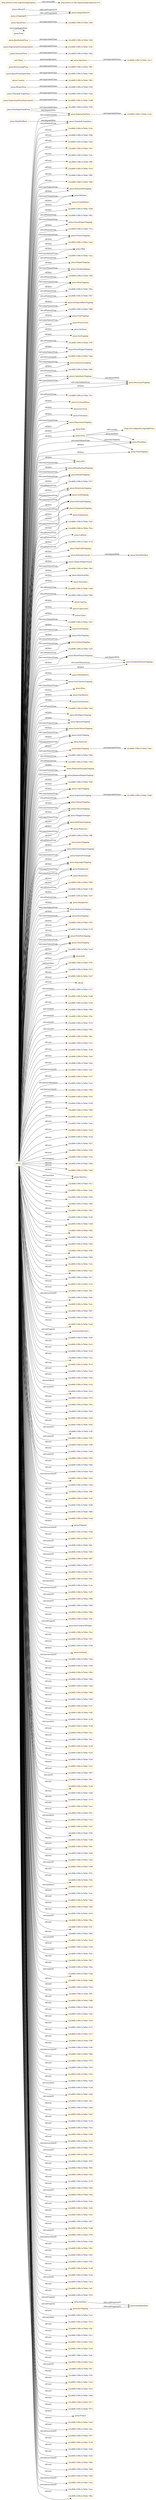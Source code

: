 digraph ar2dtool_diagram { 
rankdir=LR;
size="1501"
node [shape = rectangle, color="orange"]; "pizza:MozzarellaTopping" "pizza:Medium" "pizza:FruttiDiMare" "22cd0f0:15f9c1e7b0d:-7e8b" "22cd0f0:15f9c1e7b0d:-7f61" "pizza:VegetarianPizzaEquivalent2" "22cd0f0:15f9c1e7b0d:-7eab" "pizza:GreenPepperTopping" "22cd0f0:15f9c1e7b0d:-7f7a" "pizza:PrawnsTopping" "22cd0f0:15f9c1e7b0d:-7ea2" "pizza:Mild" "22cd0f0:15f9c1e7b0d:-7eca" "pizza:PepperTopping" "pizza:ChickenTopping" "22cd0f0:15f9c1e7b0d:-7fbf" "pizza:MeatTopping" "22cd0f0:15f9c1e7b0d:-7f4a" "22cd0f0:15f9c1e7b0d:-7f57" "pizza:HotSpicedBeefTopping" "22cd0f0:15f9c1e7b0d:-7f88" "pizza:FruitTopping" "pizza:PrinceCarlo" "pizza:Siciliana" "pizza:NutTopping" "22cd0f0:15f9c1e7b0d:-7f3f" "22cd0f0:15f9c1e7b0d:-7f54" "pizza:SweetPepperTopping" "pizza:Country" "pizza:ThinAndCrispyBase" "pizza:ParmesanTopping" "22cd0f0:15f9c1e7b0d:-7fdd" "pizza:CajunSpiceTopping" "22cd0f0:15f9c1e7b0d:-7f38" "22cd0f0:15f9c1e7b0d:-7fcc" "pizza:UnclosedPizza" "pizza:IceCream" "pizza:Fiorentina" "pizza:PeperonataTopping" "pizza:SpicyPizzaEquivalent" "22cd0f0:15f9c1e7b0d:-7eb3" "22cd0f0:15f9c1e7b0d:-7f6c" "pizza:Soho" "22cd0f0:15f9c1e7b0d:-7fb5" "pizza:PizzaBase" "pizza:InterestingPizza" "pizza:RosemaryTopping" "pizza:Hot" "pizza:MixedSeafoodTopping" "pizza:Spiciness" "pizza:RocketTopping" "22cd0f0:15f9c1e7b0d:-7f17" "pizza:CheeseyPizza" "pizza:ValuePartition" "pizza:MushroomTopping" "22cd0f0:15f9c1e7b0d:-7fba" "pizza:LeekTopping" "22cd0f0:15f9c1e7b0d:-7e9c" "pizza:ArtichokeTopping" "pizza:GorgonzolaTopping" "pizza:Napoletana" "22cd0f0:15f9c1e7b0d:-7fa5" "22cd0f0:15f9c1e7b0d:-7f2a" "pizza:LaReine" "22cd0f0:15f9c1e7b0d:-7efd" "22cd0f0:15f9c1e7b0d:-7e7b" "pizza:VegetableTopping" "pizza:DomainConcept" "pizza:TobascoPepperSauce" "22cd0f0:15f9c1e7b0d:-7fb3" "pizza:AmericanHot" "pizza:Veneziana" "22cd0f0:15f9c1e7b0d:-7e94" "22cd0f0:15f9c1e7b0d:-7f94" "pizza:Food" "pizza:Caprina" "pizza:Capricciosa" "22cd0f0:15f9c1e7b0d:-7ea4" "pizza:Cajun" "22cd0f0:15f9c1e7b0d:-7eb7" "pizza:FishTopping" "pizza:OliveTopping" "pizza:SultanaTopping" "22cd0f0:15f9c1e7b0d:-7ec3" "22cd0f0:15f9c1e7b0d:-7ef3" "pizza:SlicedTomatoTopping" "pizza:PolloAdAstra" "pizza:FourCheesesTopping" "pizza:Rosa" "22cd0f0:15f9c1e7b0d:-7ebb" "pizza:Giardiniera" "pizza:FourSeasons" "22cd0f0:15f9c1e7b0d:-7fed" "pizza:HerbSpiceTopping" "pizza:SpinachTopping" "pizza:GoatsCheeseTopping" "22cd0f0:15f9c1e7b0d:-7ebf" "pizza:DeepPanBase" "pizza:GarlicTopping" "pizza:American" "pizza:SundriedTomatoTopping" "pizza:SpicyTopping" "22cd0f0:15f9c1e7b0d:-7f00" "22cd0f0:15f9c1e7b0d:-7ee6" "pizza:PizzaTopping" "pizza:PeperoniSausageTopping" "pizza:JalapenoPepperTopping" "22cd0f0:15f9c1e7b0d:-7f36" "pizza:CaperTopping" "pizza:VegetarianTopping" "pizza:ThinAndCrispyPizza" "pizza:TomatoTopping" "pizza:CheeseTopping" "pizza:SpicyPizza" "pizza:SloppyGiuseppe" "pizza:RedOnionTopping" "pizza:Parmense" "22cd0f0:15f9c1e7b0d:-7ff8" "pizza:SauceTopping" "pizza:Pizza" "pizza:HotGreenPepperTopping" "pizza:VegetarianPizzaEquivalent1" "pizza:RealItalianPizza" "pizza:QuattroFormaggi" "pizza:AsparagusTopping" "pizza:MeatyPizza" "22cd0f0:15f9c1e7b0d:-7e8d" "pizza:PineKernels" "pizza:Mushroom" "22cd0f0:15f9c1e7b0d:-7f09" "22cd0f0:15f9c1e7b0d:-7e9f" "22cd0f0:15f9c1e7b0d:-7e98" "22cd0f0:15f9c1e7b0d:-7ed7" "pizza:Margherita" "pizza:AnchoviesTopping" "pizza:HamTopping" "pizza:VegetarianPizza" "pizza:NonVegetarianPizza" "pizza:PetitPoisTopping" "pizza:OnionTopping" ; /*classes style*/
	"pizza:VegetarianPizzaEquivalent1" -> "22cd0f0:15f9c1e7b0d:-7e9c" [ label = "owl:equivalentClass" ];
	"NULL" -> "pizza:CheeseTopping" [ label = "rdf:first" ];
	"NULL" -> "22cd0f0:15f9c1e7b0d:-7ec8" [ label = "rdf:rest" ];
	"NULL" -> "pizza:PeperoniSausageTopping" [ label = "rdf:first" ];
	"NULL" -> "pizza:Italy" [ label = "rdf:first" ];
	"NULL" -> "22cd0f0:15f9c1e7b0d:-7f76" [ label = "rdf:rest" ];
	"NULL" -> "pizza:RocketTopping" [ label = "owl:someValuesFrom" ];
	"NULL" -> "22cd0f0:15f9c1e7b0d:-7f12" [ label = "rdf:rest" ];
	"NULL" -> "pizza:PizzaBase" [ label = "owl:someValuesFrom" ];
	"NULL" -> "pizza:FourCheesesTopping" [ label = "rdf:first" ];
	"NULL" -> "pizza:Veneziana" [ label = "rdf:first" ];
	"NULL" -> "22cd0f0:15f9c1e7b0d:-7f94" [ label = "owl:allValuesFrom" ];
	"NULL" -> "22cd0f0:15f9c1e7b0d:-7e67" [ label = "rdf:rest" ];
	"NULL" -> "pizza:HerbSpiceTopping" [ label = "rdf:first" ];
	"NULL" -> "22cd0f0:15f9c1e7b0d:-7ef3" [ label = "owl:allValuesFrom" ];
	"NULL" -> "rdf:nil" [ label = "rdf:rest" ];
	"NULL" -> "22cd0f0:15f9c1e7b0d:-7e71" [ label = "owl:members" ];
	"NULL" -> "22cd0f0:15f9c1e7b0d:-7e88" [ label = "rdf:rest" ];
	"NULL" -> "22cd0f0:15f9c1e7b0d:-7e24" [ label = "rdf:rest" ];
	"NULL" -> "22cd0f0:15f9c1e7b0d:-7f49" [ label = "owl:unionOf" ];
	"NULL" -> "22cd0f0:15f9c1e7b0d:-7fdd" [ label = "owl:allValuesFrom" ];
	"NULL" -> "22cd0f0:15f9c1e7b0d:-7f3e" [ label = "owl:unionOf" ];
	"NULL" -> "22cd0f0:15f9c1e7b0d:-7ff8" [ label = "owl:allValuesFrom" ];
	"NULL" -> "pizza:Medium" [ label = "owl:someValuesFrom" ];
	"NULL" -> "pizza:MeatTopping" [ label = "owl:someValuesFrom" ];
	"NULL" -> "pizza:TobascoPepperSauce" [ label = "rdf:first" ];
	"NULL" -> "22cd0f0:15f9c1e7b0d:-7e7a" [ label = "owl:unionOf" ];
	"NULL" -> "pizza:Parmense" [ label = "rdf:first" ];
	"NULL" -> "22cd0f0:15f9c1e7b0d:-7f93" [ label = "owl:unionOf" ];
	"NULL" -> "pizza:ChickenTopping" [ label = "owl:someValuesFrom" ];
	"NULL" -> "22cd0f0:15f9c1e7b0d:-7f2a" [ label = "owl:allValuesFrom" ];
	"NULL" -> "22cd0f0:15f9c1e7b0d:-7fbc" [ label = "rdf:rest" ];
	"NULL" -> "22cd0f0:15f9c1e7b0d:-7fb3" [ label = "rdf:first" ];
	"NULL" -> "22cd0f0:15f9c1e7b0d:-7ea2" [ label = "rdf:first" ];
	"NULL" -> "pizza:OnionTopping" [ label = "owl:someValuesFrom" ];
	"NULL" -> "pizza:FruitTopping" [ label = "rdf:first" ];
	"NULL" -> "pizza:PizzaBase" [ label = "rdf:first" ];
	"NULL" -> "22cd0f0:15f9c1e7b0d:-7f15" [ label = "rdf:rest" ];
	"NULL" -> "pizza:FishTopping" [ label = "rdf:first" ];
	"NULL" -> "pizza:PineKernels" [ label = "owl:someValuesFrom" ];
	"NULL" -> "22cd0f0:15f9c1e7b0d:-7e36" [ label = "rdf:rest" ];
	"NULL" -> "22cd0f0:15f9c1e7b0d:-7e8b" [ label = "rdf:first" ];
	"NULL" -> "pizza:CajunSpiceTopping" [ label = "rdf:first" ];
	"NULL" -> "22cd0f0:15f9c1e7b0d:-7e7b" [ label = "owl:allValuesFrom" ];
	"NULL" -> "pizza:AnchoviesTopping" [ label = "owl:someValuesFrom" ];
	"NULL" -> "22cd0f0:15f9c1e7b0d:-7fa0" [ label = "rdf:rest" ];
	"NULL" -> "22cd0f0:15f9c1e7b0d:-7fad" [ label = "rdf:rest" ];
	"NULL" -> "22cd0f0:15f9c1e7b0d:-7efc" [ label = "owl:intersectionOf" ];
	"NULL" -> "22cd0f0:15f9c1e7b0d:-7e57" [ label = "rdf:rest" ];
	"NULL" -> "22cd0f0:15f9c1e7b0d:-7e25" [ label = "owl:distinctMembers" ];
	"NULL" -> "22cd0f0:15f9c1e7b0d:-7fb9" [ label = "owl:intersectionOf" ];
	"NULL" -> "22cd0f0:15f9c1e7b0d:-7f16" [ label = "owl:unionOf" ];
	"NULL" -> "pizza:JalapenoPepperTopping" [ label = "owl:someValuesFrom" ];
	"NULL" -> "22cd0f0:15f9c1e7b0d:-7e50" [ label = "rdf:rest" ];
	"NULL" -> "22cd0f0:15f9c1e7b0d:-7f06" [ label = "rdf:rest" ];
	"NULL" -> "22cd0f0:15f9c1e7b0d:-7e27" [ label = "rdf:rest" ];
	"NULL" -> "22cd0f0:15f9c1e7b0d:-7e4a" [ label = "rdf:rest" ];
	"NULL" -> "22cd0f0:15f9c1e7b0d:-7ee0" [ label = "rdf:rest" ];
	"NULL" -> "pizza:Caprina" [ label = "rdf:first" ];
	"NULL" -> "22cd0f0:15f9c1e7b0d:-7e2d" [ label = "rdf:rest" ];
	"NULL" -> "22cd0f0:15f9c1e7b0d:-7f27" [ label = "rdf:rest" ];
	"NULL" -> "pizza:GreenPepperTopping" [ label = "owl:someValuesFrom" ];
	"NULL" -> "22cd0f0:15f9c1e7b0d:-7f78" [ label = "rdf:rest" ];
	"NULL" -> "22cd0f0:15f9c1e7b0d:-7e2a" [ label = "owl:members" ];
	"NULL" -> "22cd0f0:15f9c1e7b0d:-7e6b" [ label = "rdf:rest" ];
	"NULL" -> "22cd0f0:15f9c1e7b0d:-7eb0" [ label = "rdf:rest" ];
	"NULL" -> "pizza:America" [ label = "rdf:first" ];
	"NULL" -> "22cd0f0:15f9c1e7b0d:-7fc5" [ label = "rdf:rest" ];
	"NULL" -> "22cd0f0:15f9c1e7b0d:-7e41" [ label = "rdf:rest" ];
	"NULL" -> "22cd0f0:15f9c1e7b0d:-7e92" [ label = "rdf:rest" ];
	"NULL" -> "22cd0f0:15f9c1e7b0d:-7f48" [ label = "rdf:rest" ];
	"NULL" -> "22cd0f0:15f9c1e7b0d:-7fb2" [ label = "rdf:rest" ];
	"NULL" -> "pizza:NutTopping" [ label = "rdf:first" ];
	"NULL" -> "22cd0f0:15f9c1e7b0d:-7e3b" [ label = "rdf:rest" ];
	"NULL" -> "22cd0f0:15f9c1e7b0d:-7e69" [ label = "rdf:rest" ];
	"NULL" -> "pizza:CajunSpiceTopping" [ label = "owl:someValuesFrom" ];
	"NULL" -> "pizza:HamTopping" [ label = "owl:someValuesFrom" ];
	"NULL" -> "22cd0f0:15f9c1e7b0d:-7f92" [ label = "rdf:rest" ];
	"NULL" -> "22cd0f0:15f9c1e7b0d:-7eb4" [ label = "rdf:rest" ];
	"NULL" -> "22cd0f0:15f9c1e7b0d:-7e62" [ label = "rdf:rest" ];
	"NULL" -> "pizza:AmericanHot" [ label = "rdf:first" ];
	"NULL" -> "22cd0f0:15f9c1e7b0d:-7f3b" [ label = "rdf:rest" ];
	"NULL" -> "pizza:DomainConcept" [ label = "rdf:first" ];
	"NULL" -> "22cd0f0:15f9c1e7b0d:-7f69" [ label = "rdf:rest" ];
	"NULL" -> "22cd0f0:15f9c1e7b0d:-7e5c" [ label = "rdf:rest" ];
	"NULL" -> "22cd0f0:15f9c1e7b0d:-7ea1" [ label = "rdf:rest" ];
	"NULL" -> "pizza:American" [ label = "rdf:first" ];
	"NULL" -> "22cd0f0:15f9c1e7b0d:-7f11" [ label = "rdf:rest" ];
	"NULL" -> "pizza:PetitPoisTopping" [ label = "rdf:first" ];
	"NULL" -> "pizza:Napoletana" [ label = "rdf:first" ];
	"NULL" -> "22cd0f0:15f9c1e7b0d:-7e32" [ label = "rdf:rest" ];
	"NULL" -> "pizza:PineKernels" [ label = "rdf:first" ];
	"NULL" -> "22cd0f0:15f9c1e7b0d:-7f5c" [ label = "rdf:rest" ];
	"NULL" -> "22cd0f0:15f9c1e7b0d:-7e8c" [ label = "owl:intersectionOf" ];
	"NULL" -> "22cd0f0:15f9c1e7b0d:-7e2c" [ label = "rdf:rest" ];
	"NULL" -> "pizza:SultanaTopping" [ label = "owl:someValuesFrom" ];
	"NULL" -> "pizza:JalapenoPepperTopping" [ label = "rdf:first" ];
	"NULL" -> "pizza:HotSpicedBeefTopping" [ label = "rdf:first" ];
	"NULL" -> "pizza:QuattroFormaggi" [ label = "rdf:first" ];
	"NULL" -> "22cd0f0:15f9c1e7b0d:-7fd7" [ label = "rdf:rest" ];
	"NULL" -> "22cd0f0:15f9c1e7b0d:-7e53" [ label = "rdf:rest" ];
	"NULL" -> "22cd0f0:15f9c1e7b0d:-7e4d" [ label = "rdf:rest" ];
	"NULL" -> "pizza:PizzaTopping" [ label = "rdf:first" ];
	"NULL" -> "pizza:hasSpiciness" [ label = "owl:onProperty" ];
	"NULL" -> "pizza:GarlicTopping" [ label = "rdf:first" ];
	"NULL" -> "22cd0f0:15f9c1e7b0d:-7e9e" [ label = "rdf:rest" ];
	"NULL" -> "22cd0f0:15f9c1e7b0d:-7ee3" [ label = "rdf:rest" ];
	"NULL" -> "22cd0f0:15f9c1e7b0d:-7f3f" [ label = "owl:allValuesFrom" ];
	"NULL" -> "pizza:ThinAndCrispyBase" [ label = "owl:allValuesFrom" ];
	"NULL" -> "pizza:RosemaryTopping" [ label = "owl:someValuesFrom" ];
	"NULL" -> "22cd0f0:15f9c1e7b0d:-7e23" [ label = "rdf:rest" ];
	"NULL" -> "22cd0f0:15f9c1e7b0d:-7fca" [ label = "rdf:rest" ];
	"NULL" -> "22cd0f0:15f9c1e7b0d:-7eca" [ label = "owl:allValuesFrom" ];
	"NULL" -> "22cd0f0:15f9c1e7b0d:-7e74" [ label = "rdf:rest" ];
	"NULL" -> "22cd0f0:15f9c1e7b0d:-7ec6" [ label = "rdf:rest" ];
	"NULL" -> "22cd0f0:15f9c1e7b0d:-7e6e" [ label = "rdf:rest" ];
	"NULL" -> "pizza:PrawnsTopping" [ label = "owl:someValuesFrom" ];
	"NULL" -> "pizza:ArtichokeTopping" [ label = "owl:someValuesFrom" ];
	"NULL" -> "22cd0f0:15f9c1e7b0d:-7e2e" [ label = "owl:members" ];
	"NULL" -> "22cd0f0:15f9c1e7b0d:-7ee5" [ label = "owl:unionOf" ];
	"NULL" -> "22cd0f0:15f9c1e7b0d:-7f74" [ label = "rdf:rest" ];
	"NULL" -> "22cd0f0:15f9c1e7b0d:-7feb" [ label = "rdf:rest" ];
	"NULL" -> "22cd0f0:15f9c1e7b0d:-7fc8" [ label = "rdf:rest" ];
	"NULL" -> "22cd0f0:15f9c1e7b0d:-7e44" [ label = "rdf:rest" ];
	"NULL" -> "pizza:OliveTopping" [ label = "rdf:first" ];
	"NULL" -> "22cd0f0:15f9c1e7b0d:-7e95" [ label = "rdf:rest" ];
	"NULL" -> "pizza:GreenPepperTopping" [ label = "rdf:first" ];
	"NULL" -> "22cd0f0:15f9c1e7b0d:-7eff" [ label = "owl:unionOf" ];
	"NULL" -> "22cd0f0:15f9c1e7b0d:-7ef2" [ label = "owl:unionOf" ];
	"NULL" -> "22cd0f0:15f9c1e7b0d:-7e8f" [ label = "rdf:rest" ];
	"NULL" -> "22cd0f0:15f9c1e7b0d:-7ed4" [ label = "rdf:rest" ];
	"NULL" -> "22cd0f0:15f9c1e7b0d:-7f56" [ label = "owl:unionOf" ];
	"NULL" -> "22cd0f0:15f9c1e7b0d:-7fed" [ label = "owl:allValuesFrom" ];
	"NULL" -> "22cd0f0:15f9c1e7b0d:-7fbb" [ label = "rdf:rest" ];
	"NULL" -> "22cd0f0:15f9c1e7b0d:-7fe9" [ label = "rdf:rest" ];
	"NULL" -> "22cd0f0:15f9c1e7b0d:-7eb2" [ label = "owl:intersectionOf" ];
	"NULL" -> "22cd0f0:15f9c1e7b0d:-7e65" [ label = "rdf:rest" ];
	"NULL" -> "22cd0f0:15f9c1e7b0d:-7f8f" [ label = "rdf:rest" ];
	"NULL" -> "22cd0f0:15f9c1e7b0d:-7e5f" [ label = "rdf:rest" ];
	"NULL" -> "pizza:SlicedTomatoTopping" [ label = "owl:someValuesFrom" ];
	"NULL" -> "pizza:MozzarellaTopping" [ label = "owl:someValuesFrom" ];
	"NULL" -> "22cd0f0:15f9c1e7b0d:-7e86" [ label = "rdf:rest" ];
	"NULL" -> "pizza:OliveTopping" [ label = "owl:someValuesFrom" ];
	"NULL" -> "22cd0f0:15f9c1e7b0d:-7ee6" [ label = "owl:allValuesFrom" ];
	"NULL" -> "22cd0f0:15f9c1e7b0d:-7f86" [ label = "rdf:rest" ];
	"NULL" -> "22cd0f0:15f9c1e7b0d:-7ea8" [ label = "rdf:rest" ];
	"NULL" -> "pizza:RedOnionTopping" [ label = "rdf:first" ];
	"NULL" -> "pizza:England" [ label = "rdf:first" ];
	"NULL" -> "22cd0f0:15f9c1e7b0d:-7e9b" [ label = "owl:intersectionOf" ];
	"NULL" -> "22cd0f0:15f9c1e7b0d:-7e77" [ label = "rdf:rest" ];
	"NULL" -> "pizza:HotGreenPepperTopping" [ label = "rdf:first" ];
	"NULL" -> "22cd0f0:15f9c1e7b0d:-7fdc" [ label = "owl:unionOf" ];
	"NULL" -> "22cd0f0:15f9c1e7b0d:-7f29" [ label = "owl:unionOf" ];
	"NULL" -> "pizza:CaperTopping" [ label = "rdf:first" ];
	"NULL" -> "22cd0f0:15f9c1e7b0d:-7ed7" [ label = "owl:allValuesFrom" ];
	"NULL" -> "22cd0f0:15f9c1e7b0d:-7f87" [ label = "owl:unionOf" ];
	"NULL" -> "22cd0f0:15f9c1e7b0d:-7f77" [ label = "rdf:rest" ];
	"NULL" -> "22cd0f0:15f9c1e7b0d:-7f13" [ label = "rdf:rest" ];
	"NULL" -> "22cd0f0:15f9c1e7b0d:-7ebc" [ label = "rdf:rest" ];
	"NULL" -> "22cd0f0:15f9c1e7b0d:-7e3e" [ label = "owl:members" ];
	"NULL" -> "22cd0f0:15f9c1e7b0d:-7e97" [ label = "owl:intersectionOf" ];
	"NULL" -> "22cd0f0:15f9c1e7b0d:-7f08" [ label = "owl:unionOf" ];
	"NULL" -> "pizza:CheeseTopping" [ label = "owl:someValuesFrom" ];
	"NULL" -> "pizza:GorgonzolaTopping" [ label = "rdf:first" ];
	"NULL" -> "22cd0f0:15f9c1e7b0d:-7f60" [ label = "owl:unionOf" ];
	"NULL" -> "pizza:HotGreenPepperTopping" [ label = "owl:someValuesFrom" ];
	"NULL" -> "22cd0f0:15f9c1e7b0d:-7f04" [ label = "rdf:rest" ];
	"NULL" -> "22cd0f0:15f9c1e7b0d:-7efe" [ label = "rdf:rest" ];
	"NULL" -> "pizza:hasCountryOfOrigin" [ label = "owl:onProperty" ];
	"NULL" -> "22cd0f0:15f9c1e7b0d:-7f57" [ label = "owl:allValuesFrom" ];
	"NULL" -> "22cd0f0:15f9c1e7b0d:-7fa2" [ label = "rdf:rest" ];
	"NULL" -> "pizza:FishTopping" [ label = "owl:someValuesFrom" ];
	"NULL" -> "22cd0f0:15f9c1e7b0d:-7f25" [ label = "rdf:rest" ];
	"NULL" -> "pizza:Fiorentina" [ label = "rdf:first" ];
	"NULL" -> "pizza:SpicyTopping" [ label = "owl:someValuesFrom" ];
	"NULL" -> "22cd0f0:15f9c1e7b0d:-7e46" [ label = "rdf:rest" ];
	"NULL" -> "pizza:Germany" [ label = "rdf:first" ];
	"NULL" -> "22cd0f0:15f9c1e7b0d:-7e94" [ label = "owl:allValuesFrom" ];
	"NULL" -> "pizza:GoatsCheeseTopping" [ label = "rdf:first" ];
	"NULL" -> "pizza:OnionTopping" [ label = "rdf:first" ];
	"NULL" -> "22cd0f0:15f9c1e7b0d:-7eba" [ label = "owl:intersectionOf" ];
	"NULL" -> "22cd0f0:15f9c1e7b0d:-7e90" [ label = "rdf:rest" ];
	"NULL" -> "22cd0f0:15f9c1e7b0d:-7fb0" [ label = "rdf:rest" ];
	"NULL" -> "22cd0f0:15f9c1e7b0d:-7fbd" [ label = "rdf:rest" ];
	"NULL" -> "22cd0f0:15f9c1e7b0d:-7e8a" [ label = "rdf:rest" ];
	"NULL" -> "22cd0f0:15f9c1e7b0d:-7f90" [ label = "rdf:rest" ];
	"NULL" -> "22cd0f0:15f9c1e7b0d:-7e60" [ label = "rdf:rest" ];
	"NULL" -> "22cd0f0:15f9c1e7b0d:-7e37" [ label = "rdf:rest" ];
	"NULL" -> "22cd0f0:15f9c1e7b0d:-7ef0" [ label = "rdf:rest" ];
	"NULL" -> "pizza:UnclosedPizza" [ label = "rdf:first" ];
	"NULL" -> "22cd0f0:15f9c1e7b0d:-7e30" [ label = "rdf:rest" ];
	"NULL" -> "22cd0f0:15f9c1e7b0d:-7e59" [ label = "owl:members" ];
	"NULL" -> "22cd0f0:15f9c1e7b0d:-7fa1" [ label = "rdf:rest" ];
	"NULL" -> "22cd0f0:15f9c1e7b0d:-7fae" [ label = "rdf:rest" ];
	"NULL" -> "22cd0f0:15f9c1e7b0d:-7e58" [ label = "rdf:rest" ];
	"NULL" -> "22cd0f0:15f9c1e7b0d:-7ec0" [ label = "rdf:rest" ];
	"NULL" -> "22cd0f0:15f9c1e7b0d:-7f3d" [ label = "rdf:rest" ];
	"NULL" -> "pizza:SweetPepperTopping" [ label = "rdf:first" ];
	"NULL" -> "22cd0f0:15f9c1e7b0d:-7e51" [ label = "rdf:rest" ];
	"NULL" -> "22cd0f0:15f9c1e7b0d:-7f07" [ label = "rdf:rest" ];
	"NULL" -> "22cd0f0:15f9c1e7b0d:-7fb1" [ label = "owl:oneOf" ];
	"NULL" -> "22cd0f0:15f9c1e7b0d:-7e28" [ label = "rdf:rest" ];
	"NULL" -> "22cd0f0:15f9c1e7b0d:-7e4b" [ label = "rdf:rest" ];
	"NULL" -> "22cd0f0:15f9c1e7b0d:-7e79" [ label = "rdf:rest" ];
	"NULL" -> "22cd0f0:15f9c1e7b0d:-7ee1" [ label = "rdf:rest" ];
	"NULL" -> "22cd0f0:15f9c1e7b0d:-7f51" [ label = "rdf:rest" ];
	"NULL" -> "22cd0f0:15f9c1e7b0d:-7e55" [ label = "owl:members" ];
	"NULL" -> "22cd0f0:15f9c1e7b0d:-7e21" [ label = "rdf:rest" ];
	"NULL" -> "22cd0f0:15f9c1e7b0d:-7f09" [ label = "owl:allValuesFrom" ];
	"NULL" -> "22cd0f0:15f9c1e7b0d:-7f28" [ label = "rdf:rest" ];
	"NULL" -> "pizza:VegetarianTopping" [ label = "owl:allValuesFrom" ];
	"NULL" -> "pizza:MushroomTopping" [ label = "rdf:first" ];
	"NULL" -> "pizza:HotSpicedBeefTopping" [ label = "owl:someValuesFrom" ];
	"NULL" -> "22cd0f0:15f9c1e7b0d:-7e49" [ label = "rdf:rest" ];
	"NULL" -> "22cd0f0:15f9c1e7b0d:-7e6c" [ label = "rdf:rest" ];
	"NULL" -> "22cd0f0:15f9c1e7b0d:-7e4f" [ label = "rdf:rest" ];
	"NULL" -> "22cd0f0:15f9c1e7b0d:-7e42" [ label = "rdf:rest" ];
	"NULL" -> "pizza:RedOnionTopping" [ label = "owl:someValuesFrom" ];
	"NULL" -> "22cd0f0:15f9c1e7b0d:-7e89" [ label = "owl:unionOf" ];
	"NULL" -> "22cd0f0:15f9c1e7b0d:-7f72" [ label = "rdf:rest" ];
	"NULL" -> "22cd0f0:15f9c1e7b0d:-7fc6" [ label = "rdf:rest" ];
	"NULL" -> "pizza:America" [ label = "owl:hasValue" ];
	"NULL" -> "22cd0f0:15f9c1e7b0d:-7e47" [ label = "owl:members" ];
	"NULL" -> "22cd0f0:15f9c1e7b0d:-7e3c" [ label = "rdf:rest" ];
	"NULL" -> "pizza:PeperonataTopping" [ label = "owl:someValuesFrom" ];
	"NULL" -> "22cd0f0:15f9c1e7b0d:-7ed2" [ label = "rdf:rest" ];
	"NULL" -> "22cd0f0:15f9c1e7b0d:-7edf" [ label = "rdf:rest" ];
	"NULL" -> "pizza:TobascoPepperSauce" [ label = "owl:someValuesFrom" ];
	"NULL" -> "22cd0f0:15f9c1e7b0d:-7e63" [ label = "rdf:rest" ];
	"NULL" -> "pizza:TomatoTopping" [ label = "rdf:first" ];
	"NULL" -> "22cd0f0:15f9c1e7b0d:-7fbe" [ label = "owl:unionOf" ];
	"NULL" -> "22cd0f0:15f9c1e7b0d:-7f3c" [ label = "rdf:rest" ];
	"NULL" -> "22cd0f0:15f9c1e7b0d:-7f8d" [ label = "rdf:rest" ];
	"NULL" -> "22cd0f0:15f9c1e7b0d:-7ec9" [ label = "owl:unionOf" ];
	"NULL" -> "22cd0f0:15f9c1e7b0d:-7e5d" [ label = "rdf:rest" ];
	"NULL" -> "22cd0f0:15f9c1e7b0d:-7fcb" [ label = "owl:unionOf" ];
	"NULL" -> "pizza:SundriedTomatoTopping" [ label = "owl:someValuesFrom" ];
	"NULL" -> "pizza:PrinceCarlo" [ label = "rdf:first" ];
	"NULL" -> "22cd0f0:15f9c1e7b0d:-7fb7" [ label = "rdf:rest" ];
	"NULL" -> "22cd0f0:15f9c1e7b0d:-7fda" [ label = "rdf:rest" ];
	"NULL" -> "22cd0f0:15f9c1e7b0d:-7ed6" [ label = "owl:unionOf" ];
	"NULL" -> "22cd0f0:15f9c1e7b0d:-7e84" [ label = "rdf:rest" ];
	"NULL" -> "pizza:GorgonzolaTopping" [ label = "owl:someValuesFrom" ];
	"NULL" -> "pizza:ParmesanTopping" [ label = "owl:someValuesFrom" ];
	"NULL" -> "22cd0f0:15f9c1e7b0d:-7f5d" [ label = "rdf:rest" ];
	"NULL" -> "22cd0f0:15f9c1e7b0d:-7ff5" [ label = "rdf:rest" ];
	"NULL" -> "pizza:MeatTopping" [ label = "rdf:first" ];
	"NULL" -> "pizza:SloppyGiuseppe" [ label = "rdf:first" ];
	"NULL" -> "pizza:AnchoviesTopping" [ label = "rdf:first" ];
	"NULL" -> "22cd0f0:15f9c1e7b0d:-7fd8" [ label = "rdf:rest" ];
	"NULL" -> "22cd0f0:15f9c1e7b0d:-7e54" [ label = "rdf:rest" ];
	"NULL" -> "22cd0f0:15f9c1e7b0d:-7fcc" [ label = "owl:allValuesFrom" ];
	"NULL" -> "22cd0f0:15f9c1e7b0d:-7e4e" [ label = "rdf:rest" ];
	"NULL" -> "22cd0f0:15f9c1e7b0d:-7f88" [ label = "owl:allValuesFrom" ];
	"NULL" -> "pizza:LeekTopping" [ label = "owl:someValuesFrom" ];
	"NULL" -> "22cd0f0:15f9c1e7b0d:-7ee4" [ label = "rdf:rest" ];
	"NULL" -> "pizza:Mushroom" [ label = "rdf:first" ];
	"NULL" -> "22cd0f0:15f9c1e7b0d:-7fbf" [ label = "owl:allValuesFrom" ];
	"NULL" -> "pizza:FruitTopping" [ label = "owl:someValuesFrom" ];
	"NULL" -> "22cd0f0:15f9c1e7b0d:-7e75" [ label = "rdf:rest" ];
	"NULL" -> "pizza:Cajun" [ label = "rdf:first" ];
	"NULL" -> "22cd0f0:15f9c1e7b0d:-7ec7" [ label = "rdf:rest" ];
	"NULL" -> "22cd0f0:15f9c1e7b0d:-7f9f" [ label = "rdf:rest" ];
	"NULL" -> "pizza:Mild" [ label = "rdf:first" ];
	"NULL" -> "pizza:Hot" [ label = "rdf:first" ];
	"NULL" -> "22cd0f0:15f9c1e7b0d:-7e6f" [ label = "rdf:rest" ];
	"NULL" -> "pizza:LeekTopping" [ label = "rdf:first" ];
	"NULL" -> "pizza:AsparagusTopping" [ label = "rdf:first" ];
	"NULL" -> "22cd0f0:15f9c1e7b0d:-7f6b" [ label = "owl:intersectionOf" ];
	"NULL" -> "22cd0f0:15f9c1e7b0d:-7f75" [ label = "rdf:rest" ];
	"NULL" -> "22cd0f0:15f9c1e7b0d:-7fc9" [ label = "rdf:rest" ];
	"NULL" -> "22cd0f0:15f9c1e7b0d:-7e45" [ label = "rdf:rest" ];
	"NULL" -> "22cd0f0:15f9c1e7b0d:-7ed5" [ label = "rdf:rest" ];
	"NULL" -> "22cd0f0:15f9c1e7b0d:-7e39" [ label = "owl:members" ];
	"NULL" -> "22cd0f0:15f9c1e7b0d:-7e66" [ label = "rdf:rest" ];
	"NULL" -> "22cd0f0:15f9c1e7b0d:-7fec" [ label = "owl:unionOf" ];
	"NULL" -> "22cd0f0:15f9c1e7b0d:-7eb8" [ label = "rdf:rest" ];
	"NULL" -> "pizza:FourCheesesTopping" [ label = "owl:someValuesFrom" ];
	"NULL" -> "pizza:RosemaryTopping" [ label = "rdf:first" ];
	"NULL" -> "22cd0f0:15f9c1e7b0d:-7e87" [ label = "rdf:rest" ];
	"NULL" -> "pizza:MixedSeafoodTopping" [ label = "rdf:first" ];
	"NULL" -> "pizza:Mild" [ label = "owl:someValuesFrom" ];
	"NULL" -> "pizza:AsparagusTopping" [ label = "owl:someValuesFrom" ];
	"NULL" -> "pizza:ArtichokeTopping" [ label = "rdf:first" ];
	"NULL" -> "pizza:PrawnsTopping" [ label = "rdf:first" ];
	"NULL" -> "pizza:GarlicTopping" [ label = "owl:someValuesFrom" ];
	"NULL" -> "pizza:IceCream" [ label = "rdf:first" ];
	"NULL" -> "22cd0f0:15f9c1e7b0d:-7e78" [ label = "rdf:rest" ];
	"NULL" -> "22cd0f0:15f9c1e7b0d:-7f17" [ label = "owl:allValuesFrom" ];
	"NULL" -> "pizza:ParmesanTopping" [ label = "rdf:first" ];
	"NULL" -> "pizza:ChickenTopping" [ label = "rdf:first" ];
	"NULL" -> "pizza:MozzarellaTopping" [ label = "rdf:first" ];
	"NULL" -> "22cd0f0:15f9c1e7b0d:-7f14" [ label = "rdf:rest" ];
	"NULL" -> "22cd0f0:15f9c1e7b0d:-7e99" [ label = "rdf:rest" ];
	"NULL" -> "22cd0f0:15f9c1e7b0d:-7e35" [ label = "rdf:rest" ];
	"NULL" -> "pizza:Rosa" [ label = "rdf:first" ];
	"NULL" -> "22cd0f0:15f9c1e7b0d:-7f00" [ label = "owl:allValuesFrom" ];
	"NULL" -> "22cd0f0:15f9c1e7b0d:-7f53" [ label = "owl:intersectionOf" ];
	"NULL" -> "pizza:SauceTopping" [ label = "rdf:first" ];
	"NULL" -> "22cd0f0:15f9c1e7b0d:-7e93" [ label = "owl:unionOf" ];
	"NULL" -> "22cd0f0:15f9c1e7b0d:-7f61" [ label = "owl:allValuesFrom" ];
	"NULL" -> "22cd0f0:15f9c1e7b0d:-7f35" [ label = "rdf:rest" ];
	"NULL" -> "pizza:Giardiniera" [ label = "rdf:first" ];
	"NULL" -> "pizza:PetitPoisTopping" [ label = "owl:someValuesFrom" ];
	"NULL" -> "pizza:PeperoniSausageTopping" [ label = "owl:someValuesFrom" ];
	"NULL" -> "22cd0f0:15f9c1e7b0d:-7f05" [ label = "rdf:rest" ];
	"NULL" -> "pizza:FruttiDiMare" [ label = "rdf:first" ];
	"NULL" -> "pizza:Pizza" [ label = "rdf:first" ];
	"NULL" -> "22cd0f0:15f9c1e7b0d:-7fa3" [ label = "rdf:rest" ];
	"NULL" -> "22cd0f0:15f9c1e7b0d:-7e70" [ label = "rdf:rest" ];
	"NULL" -> "22cd0f0:15f9c1e7b0d:-7f26" [ label = "rdf:rest" ];
	"NULL" -> "22cd0f0:15f9c1e7b0d:-7fa4" [ label = "owl:unionOf" ];
	"NULL" -> "22cd0f0:15f9c1e7b0d:-7e6a" [ label = "rdf:rest" ];
	"NULL" -> "pizza:PeperonataTopping" [ label = "rdf:first" ];
	"NULL" -> "22cd0f0:15f9c1e7b0d:-7e40" [ label = "rdf:rest" ];
	"NULL" -> "22cd0f0:15f9c1e7b0d:-7e91" [ label = "rdf:rest" ];
	"NULL" -> "22cd0f0:15f9c1e7b0d:-7f47" [ label = "rdf:rest" ];
	"NULL" -> "pizza:VegetarianPizza" [ label = "owl:complementOf" ];
	"NULL" -> "pizza:SpinachTopping" [ label = "rdf:first" ];
	"NULL" -> "pizza:MushroomTopping" [ label = "owl:someValuesFrom" ];
	"NULL" -> "22cd0f0:15f9c1e7b0d:-7e68" [ label = "rdf:rest" ];
	"NULL" -> "22cd0f0:15f9c1e7b0d:-7eb7" [ label = "owl:someValuesFrom" ];
	"NULL" -> "22cd0f0:15f9c1e7b0d:-7f79" [ label = "owl:unionOf" ];
	"NULL" -> "pizza:SweetPepperTopping" [ label = "owl:someValuesFrom" ];
	"NULL" -> "22cd0f0:15f9c1e7b0d:-7eb6" [ label = "owl:intersectionOf" ];
	"NULL" -> "22cd0f0:15f9c1e7b0d:-7f91" [ label = "rdf:rest" ];
	"NULL" -> "22cd0f0:15f9c1e7b0d:-7e61" [ label = "rdf:rest" ];
	"NULL" -> "22cd0f0:15f9c1e7b0d:-7f3a" [ label = "rdf:rest" ];
	"NULL" -> "22cd0f0:15f9c1e7b0d:-7e38" [ label = "rdf:rest" ];
	"NULL" -> "22cd0f0:15f9c1e7b0d:-7e5b" [ label = "rdf:rest" ];
	"NULL" -> "22cd0f0:15f9c1e7b0d:-7ec2" [ label = "owl:unionOf" ];
	"NULL" -> "pizza:Capricciosa" [ label = "rdf:first" ];
	"NULL" -> "pizza:HamTopping" [ label = "rdf:first" ];
	"NULL" -> "22cd0f0:15f9c1e7b0d:-7ef1" [ label = "rdf:rest" ];
	"NULL" -> "pizza:LaReine" [ label = "rdf:first" ];
	"NULL" -> "22cd0f0:15f9c1e7b0d:-7f7a" [ label = "owl:allValuesFrom" ];
	"NULL" -> "22cd0f0:15f9c1e7b0d:-7f10" [ label = "rdf:rest" ];
	"NULL" -> "pizza:hasBase" [ label = "owl:onProperty" ];
	"NULL" -> "22cd0f0:15f9c1e7b0d:-7e31" [ label = "rdf:rest" ];
	"NULL" -> "pizza:SpinachTopping" [ label = "owl:someValuesFrom" ];
	"NULL" -> "pizza:VegetableTopping" [ label = "rdf:first" ];
	"NULL" -> "22cd0f0:15f9c1e7b0d:-7e33" [ label = "owl:members" ];
	"NULL" -> "22cd0f0:15f9c1e7b0d:-7faf" [ label = "rdf:rest" ];
	"NULL" -> "22cd0f0:15f9c1e7b0d:-7ec1" [ label = "rdf:rest" ];
	"NULL" -> "pizza:TomatoTopping" [ label = "owl:someValuesFrom" ];
	"NULL" -> "pizza:GoatsCheeseTopping" [ label = "owl:someValuesFrom" ];
	"NULL" -> "pizza:FourSeasons" [ label = "rdf:first" ];
	"NULL" -> "pizza:Italy" [ label = "owl:hasValue" ];
	"NULL" -> "22cd0f0:15f9c1e7b0d:-7e52" [ label = "rdf:rest" ];
	"NULL" -> "pizza:SlicedTomatoTopping" [ label = "rdf:first" ];
	"NULL" -> "22cd0f0:15f9c1e7b0d:-7e29" [ label = "rdf:rest" ];
	"NULL" -> "22cd0f0:15f9c1e7b0d:-7e4c" [ label = "rdf:rest" ];
	"NULL" -> "pizza:MixedSeafoodTopping" [ label = "owl:someValuesFrom" ];
	"NULL" -> "22cd0f0:15f9c1e7b0d:-7ee2" [ label = "rdf:rest" ];
	"NULL" -> "22cd0f0:15f9c1e7b0d:-7ff7" [ label = "owl:unionOf" ];
	"NULL" -> "22cd0f0:15f9c1e7b0d:-7f5f" [ label = "rdf:rest" ];
	"NULL" -> "22cd0f0:15f9c1e7b0d:-7e22" [ label = "rdf:rest" ];
	"NULL" -> "pizza:Hot" [ label = "owl:someValuesFrom" ];
	"NULL" -> "22cd0f0:15f9c1e7b0d:-7ec5" [ label = "rdf:rest" ];
	"NULL" -> "pizza:PepperTopping" [ label = "rdf:first" ];
	"NULL" -> "22cd0f0:15f9c1e7b0d:-7e6d" [ label = "rdf:rest" ];
	"NULL" -> "22cd0f0:15f9c1e7b0d:-7fc7" [ label = "rdf:rest" ];
	"NULL" -> "22cd0f0:15f9c1e7b0d:-7f73" [ label = "rdf:rest" ];
	"NULL" -> "pizza:France" [ label = "rdf:first" ];
	"NULL" -> "22cd0f0:15f9c1e7b0d:-7e43" [ label = "rdf:rest" ];
	"NULL" -> "22cd0f0:15f9c1e7b0d:-7fea" [ label = "rdf:rest" ];
	"NULL" -> "22cd0f0:15f9c1e7b0d:-7f37" [ label = "owl:intersectionOf" ];
	"NULL" -> "22cd0f0:15f9c1e7b0d:-7e3d" [ label = "rdf:rest" ];
	"NULL" -> "pizza:SundriedTomatoTopping" [ label = "rdf:first" ];
	"NULL" -> "22cd0f0:15f9c1e7b0d:-7e8e" [ label = "rdf:rest" ];
	"NULL" -> "22cd0f0:15f9c1e7b0d:-7e9f" [ label = "rdf:first" ];
	"NULL" -> "22cd0f0:15f9c1e7b0d:-7ed3" [ label = "rdf:rest" ];
	"NULL" -> "22cd0f0:15f9c1e7b0d:-7f4a" [ label = "owl:allValuesFrom" ];
	"NULL" -> "22cd0f0:15f9c1e7b0d:-7fb4" [ label = "owl:intersectionOf" ];
	"NULL" -> "22cd0f0:15f9c1e7b0d:-7fe8" [ label = "rdf:rest" ];
	"NULL" -> "22cd0f0:15f9c1e7b0d:-7e64" [ label = "rdf:rest" ];
	"NULL" -> "22cd0f0:15f9c1e7b0d:-7ea3" [ label = "owl:intersectionOf" ];
	"NULL" -> "22cd0f0:15f9c1e7b0d:-7eaa" [ label = "owl:intersectionOf" ];
	"NULL" -> "pizza:hasTopping" [ label = "owl:onProperty" ];
	"NULL" -> "22cd0f0:15f9c1e7b0d:-7f8e" [ label = "rdf:rest" ];
	"NULL" -> "22cd0f0:15f9c1e7b0d:-7e5e" [ label = "rdf:rest" ];
	"NULL" -> "pizza:Medium" [ label = "rdf:first" ];
	"NULL" -> "pizza:PolloAdAstra" [ label = "rdf:first" ];
	"NULL" -> "pizza:SultanaTopping" [ label = "rdf:first" ];
	"NULL" -> "22cd0f0:15f9c1e7b0d:-7fdb" [ label = "rdf:rest" ];
	"NULL" -> "22cd0f0:15f9c1e7b0d:-7e85" [ label = "rdf:rest" ];
	"NULL" -> "22cd0f0:15f9c1e7b0d:-7f36" [ label = "rdf:first" ];
	"NULL" -> "pizza:Siciliana" [ label = "rdf:first" ];
	"NULL" -> "22cd0f0:15f9c1e7b0d:-7f5e" [ label = "rdf:rest" ];
	"NULL" -> "22cd0f0:15f9c1e7b0d:-7efa" [ label = "rdf:rest" ];
	"NULL" -> "22cd0f0:15f9c1e7b0d:-7ff6" [ label = "rdf:rest" ];
	"NULL" -> "22cd0f0:15f9c1e7b0d:-7ec4" [ label = "rdf:rest" ];
	"NULL" -> "22cd0f0:15f9c1e7b0d:-7fa5" [ label = "owl:allValuesFrom" ];
	"NULL" -> "pizza:Soho" [ label = "rdf:first" ];
	"NULL" -> "pizza:Margherita" [ label = "rdf:first" ];
	"NULL" -> "22cd0f0:15f9c1e7b0d:-7f85" [ label = "rdf:rest" ];
	"NULL" -> "22cd0f0:15f9c1e7b0d:-7fd9" [ label = "rdf:rest" ];
	"NULL" -> "pizza:CaperTopping" [ label = "owl:someValuesFrom" ];
	"NULL" -> "22cd0f0:15f9c1e7b0d:-7ebe" [ label = "owl:intersectionOf" ];
	"NULL" -> "22cd0f0:15f9c1e7b0d:-7f55" [ label = "rdf:rest" ];
	"NULL" -> "pizza:RocketTopping" [ label = "rdf:first" ];
	"NULL" -> "22cd0f0:15f9c1e7b0d:-7e76" [ label = "rdf:rest" ];
	"pizza:ThinAndCrispyPizza" -> "22cd0f0:15f9c1e7b0d:-7eab" [ label = "owl:equivalentClass" ];
	"pizza:Country" -> "22cd0f0:15f9c1e7b0d:-7fb5" [ label = "owl:equivalentClass" ];
	"pizza:hasTopping" -> "pizza:hasIngredient" [ label = "rdfs:subPropertyOf" ];
	"pizza:CheeseyPizza" -> "22cd0f0:15f9c1e7b0d:-7fba" [ label = "owl:equivalentClass" ];
	"pizza:CajunSpiceTopping" -> "pizza:RosemaryTopping" [ label = "owl:disjointWith" ];
	"pizza:isBaseOf" -> "pizza:isIngredientOf" [ label = "rdfs:subPropertyOf" ];
	"pizza:DeepPanBase" -> "pizza:ThinAndCrispyBase" [ label = "owl:disjointWith" ];
	"http://www.co-ode.org/ontologies/pizza" -> "http://www.co-ode.org/ontologies/pizza/2.0.0" [ label = "owl:versionIRI" ];
	"pizza:VegetarianPizza" -> "22cd0f0:15f9c1e7b0d:-7ea4" [ label = "owl:equivalentClass" ];
	"pizza:RealItalianPizza" -> "22cd0f0:15f9c1e7b0d:-7efd" [ label = "owl:equivalentClass" ];
	"pizza:Pizza" -> "https://en.wikipedia.org/wiki/Pizza" [ label = "rdfs:seeAlso" ];
	"pizza:NonVegetarianPizza" -> "pizza:VegetarianPizza" [ label = "owl:disjointWith" ];
	"pizza:NonVegetarianPizza" -> "22cd0f0:15f9c1e7b0d:-7f38" [ label = "owl:equivalentClass" ];
	"pizza:MeatyPizza" -> "22cd0f0:15f9c1e7b0d:-7f54" [ label = "owl:equivalentClass" ];
	"pizza:DomainConcept" -> "pizza:ValuePartition" [ label = "owl:disjointWith" ];
	"pizza:Spiciness" -> "22cd0f0:15f9c1e7b0d:-7ec3" [ label = "owl:equivalentClass" ];
	"pizza:isToppingOf" -> "pizza:isIngredientOf" [ label = "rdfs:subPropertyOf" ];
	"pizza:hasBase" -> "pizza:hasIngredient" [ label = "rdfs:subPropertyOf" ];
	"pizza:VegetarianTopping" -> "22cd0f0:15f9c1e7b0d:-7e8d" [ label = "owl:equivalentClass" ];
	"pizza:InterestingPizza" -> "22cd0f0:15f9c1e7b0d:-7f6c" [ label = "owl:equivalentClass" ];
	"pizza:SlicedTomatoTopping" -> "pizza:SundriedTomatoTopping" [ label = "owl:disjointWith" ];
	"pizza:SpicyTopping" -> "22cd0f0:15f9c1e7b0d:-7eb3" [ label = "owl:equivalentClass" ];
	"pizza:VegetarianPizzaEquivalent2" -> "22cd0f0:15f9c1e7b0d:-7e98" [ label = "owl:equivalentClass" ];
	"pizza:SpicyPizza" -> "22cd0f0:15f9c1e7b0d:-7ebf" [ label = "owl:equivalentClass" ];
	"pizza:SpicyPizzaEquivalent" -> "22cd0f0:15f9c1e7b0d:-7ebb" [ label = "owl:equivalentClass" ];
	"pizza:Pizza" -> "pizza:PizzaTopping" [ label = "pizza:hasTopping" ];
	"pizza:Pizza" -> "pizza:PizzaBase" [ label = "pizza:hasBase" ];
	"owl:Thing" -> "pizza:Spiciness" [ label = "pizza:hasSpiciness" ];
	"pizza:Food" -> "pizza:Food" [ label = "pizza:hasIngredient" ];

}
